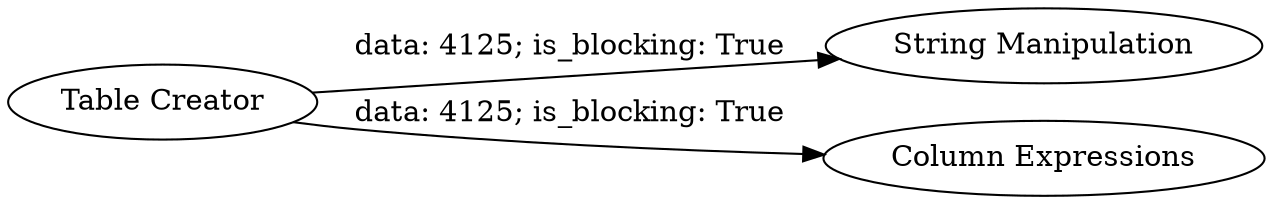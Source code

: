 digraph {
	"1530179890698396_1" [label="Table Creator"]
	"1530179890698396_8" [label="String Manipulation"]
	"1530179890698396_2" [label="Column Expressions"]
	"1530179890698396_1" -> "1530179890698396_8" [label="data: 4125; is_blocking: True"]
	"1530179890698396_1" -> "1530179890698396_2" [label="data: 4125; is_blocking: True"]
	rankdir=LR
}
